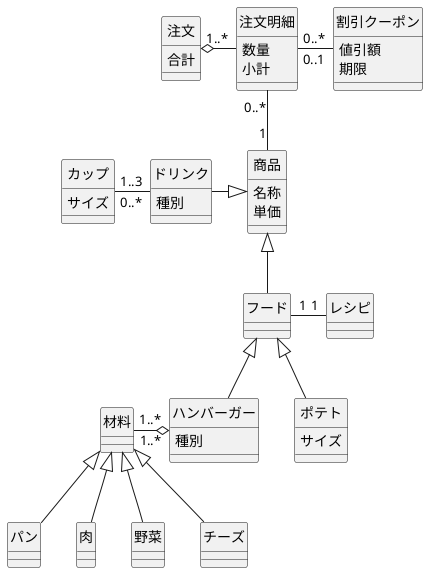 @startuml ハンバーガーショップ
class 注文{
    合計
}
class 注文明細{
    数量
    小計
}
class 割引クーポン{
    値引額
    期限
}
class カップ{
    サイズ
}
class ドリンク{
    種別
}
class 商品{
    名称
    単価
}
class フード{}
class レシピ{}
class 材料{}
class ハンバーガー{
    種別
}
class ポテト{
    サイズ
}
class パン{}
class 肉{}
class 野菜{}
class チーズ{}

注文明細 -left-o "1..*" 注文
割引クーポン "0..1" -left- "0..*" 注文明細
注文明細 "0..*" -down- "1" 商品
ドリンク -right-|> 商品
カップ "1..3" -right- "0..*" ドリンク
フード -up-|> 商品
フード "1" -right- "1" レシピ
ハンバーガー -up-|> フード
ポテト -up-|> フード
材料 "1..*" -right-o "1..*" ハンバーガー
パン -up-|> 材料
肉 -up-|> 材料
野菜 -up-|> 材料
チーズ -up-|> 材料

hide 注文 circle
hide 注文明細 circle
hide 割引クーポン circle
hide 商品 circle
hide カップ circle
hide ドリンク circle
hide フード circle
hide レシピ circle
hide 材料 circle
hide ハンバーガー circle
hide ポテト circle
hide パン circle
hide 肉 circle
hide 野菜 circle
hide チーズ circle

@enduml